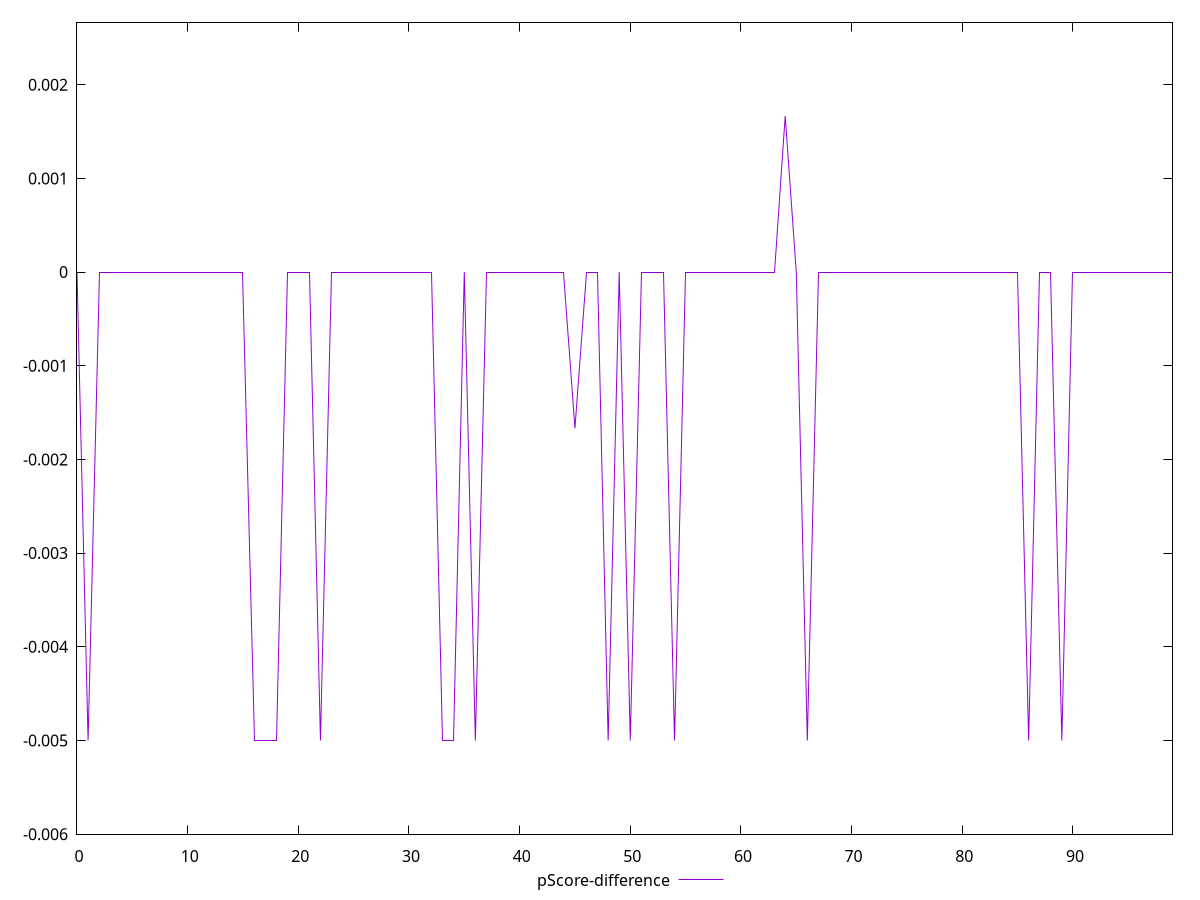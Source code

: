 reset

$pScoreDifference <<EOF
0 0
1 -0.0050000000000000044
2 0
3 0
4 0
5 0
6 0
7 0
8 0
9 0
10 0
11 0
12 0
13 0
14 0
15 0
16 -0.0050000000000000044
17 -0.0050000000000000044
18 -0.0050000000000000044
19 0
20 0
21 0
22 -0.0050000000000000044
23 0
24 0
25 0
26 0
27 0
28 0
29 0
30 0
31 0
32 0
33 -0.0050000000000000044
34 -0.0050000000000000044
35 0
36 -0.0050000000000000044
37 0
38 0
39 0
40 0
41 0
42 0
43 0
44 0
45 -0.0016666666666665941
46 0
47 0
48 -0.0050000000000000044
49 0
50 -0.0050000000000000044
51 0
52 0
53 0
54 -0.0050000000000000044
55 0
56 0
57 0
58 0
59 0
60 0
61 0
62 0
63 0
64 0.0016666666666667052
65 0
66 -0.0050000000000000044
67 0
68 0
69 0
70 0
71 0
72 0
73 0
74 0
75 0
76 0
77 0
78 0
79 0
80 0
81 0
82 0
83 0
84 0
85 0
86 -0.0050000000000000044
87 0
88 0
89 -0.0050000000000000044
90 0
91 0
92 0
93 0
94 0
95 0
96 0
97 0
98 0
99 0
EOF

set key outside below
set xrange [0:99]
set yrange [-0.0060000000000000045:0.002666666666666705]
set trange [-0.0060000000000000045:0.002666666666666705]
set terminal svg size 640, 500 enhanced background rgb 'white'
set output "report_00019_2021-02-10T18-14-37.922Z//unminified-css/samples/pages+cached/pScore-difference/values.svg"

plot $pScoreDifference title "pScore-difference" with line

reset
